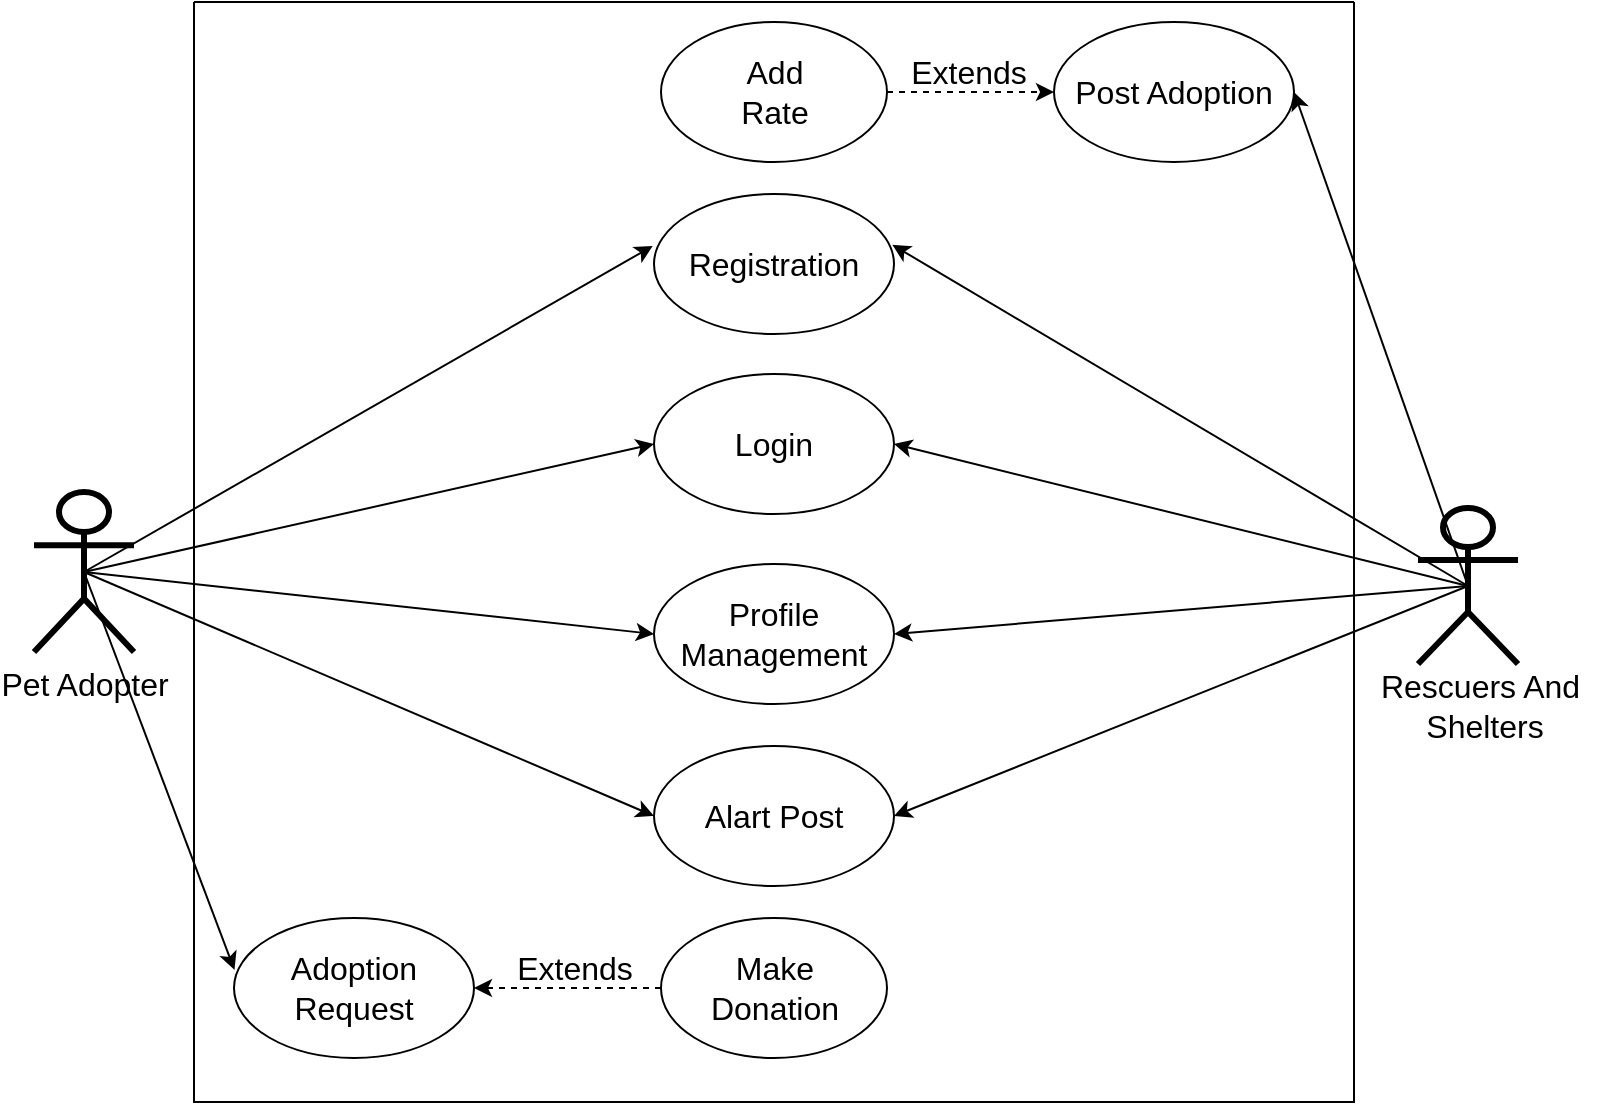 <mxfile version="24.8.2">
  <diagram name="Page-1" id="iItwbeEsly5htlvZs3Hi">
    <mxGraphModel dx="1221" dy="691" grid="1" gridSize="10" guides="1" tooltips="1" connect="1" arrows="1" fold="1" page="1" pageScale="1" pageWidth="850" pageHeight="1100" math="0" shadow="0">
      <root>
        <mxCell id="0" />
        <mxCell id="1" parent="0" />
        <mxCell id="F2MsQ0Wui_J0K2cwTOOP-1" value="&lt;font style=&quot;font-size: 16px;&quot;&gt;Pet Adopter&lt;/font&gt;" style="shape=umlActor;verticalLabelPosition=bottom;verticalAlign=top;html=1;outlineConnect=0;strokeWidth=3;" parent="1" vertex="1">
          <mxGeometry x="40" y="295" width="50" height="80" as="geometry" />
        </mxCell>
        <mxCell id="F2MsQ0Wui_J0K2cwTOOP-5" value="&lt;blockquote style=&quot;margin: 0px 0px 0px 40px; border: none; padding: 0px; line-height: 40%;&quot;&gt;&lt;p style=&quot;line-height: 40%;&quot; data-pm-slice=&quot;0 0 []&quot;&gt;&lt;br&gt;&lt;/p&gt;&lt;/blockquote&gt;" style="shape=umlActor;verticalLabelPosition=bottom;verticalAlign=top;html=1;outlineConnect=0;strokeWidth=3;align=center;" parent="1" vertex="1">
          <mxGeometry x="732" y="303" width="50" height="78" as="geometry" />
        </mxCell>
        <mxCell id="F2MsQ0Wui_J0K2cwTOOP-6" value="&lt;p style=&quot;line-height: 20%; font-size: 16px;&quot; data-pm-slice=&quot;0 0 []&quot;&gt;&lt;font style=&quot;font-size: 16px;&quot;&gt;Rescuers And&amp;nbsp;&lt;/font&gt;&lt;/p&gt;&lt;p style=&quot;line-height: 20%; font-size: 16px;&quot; data-pm-slice=&quot;0 0 []&quot;&gt;&lt;font style=&quot;font-size: 16px;&quot;&gt;Shelters&lt;/font&gt;&lt;/p&gt;" style="text;html=1;align=center;verticalAlign=middle;resizable=0;points=[];autosize=1;strokeColor=none;fillColor=none;" parent="1" vertex="1">
          <mxGeometry x="700" y="367" width="130" height="70" as="geometry" />
        </mxCell>
        <mxCell id="F2MsQ0Wui_J0K2cwTOOP-14" value="" style="swimlane;startSize=0;" parent="1" vertex="1">
          <mxGeometry x="120" y="50" width="580" height="550" as="geometry" />
        </mxCell>
        <mxCell id="F2MsQ0Wui_J0K2cwTOOP-11" value="&lt;font style=&quot;font-size: 16px;&quot;&gt;Login&lt;/font&gt;" style="ellipse;whiteSpace=wrap;html=1;" parent="F2MsQ0Wui_J0K2cwTOOP-14" vertex="1">
          <mxGeometry x="230" y="186" width="120" height="70" as="geometry" />
        </mxCell>
        <mxCell id="F2MsQ0Wui_J0K2cwTOOP-10" value="&lt;font style=&quot;font-size: 16px;&quot;&gt;Registration&lt;/font&gt;" style="ellipse;whiteSpace=wrap;html=1;" parent="F2MsQ0Wui_J0K2cwTOOP-14" vertex="1">
          <mxGeometry x="230" y="96" width="120" height="70" as="geometry" />
        </mxCell>
        <mxCell id="F2MsQ0Wui_J0K2cwTOOP-25" value="&lt;font style=&quot;font-size: 16px;&quot;&gt;Profile Management&lt;/font&gt;" style="ellipse;whiteSpace=wrap;html=1;" parent="F2MsQ0Wui_J0K2cwTOOP-14" vertex="1">
          <mxGeometry x="230" y="281" width="120" height="70" as="geometry" />
        </mxCell>
        <mxCell id="F2MsQ0Wui_J0K2cwTOOP-26" value="&lt;font style=&quot;font-size: 16px;&quot;&gt;Post Adoption&lt;/font&gt;" style="ellipse;whiteSpace=wrap;html=1;" parent="F2MsQ0Wui_J0K2cwTOOP-14" vertex="1">
          <mxGeometry x="430" y="10" width="120" height="70" as="geometry" />
        </mxCell>
        <mxCell id="F2MsQ0Wui_J0K2cwTOOP-27" value="&lt;font style=&quot;font-size: 16px;&quot;&gt;Adoption Request&lt;/font&gt;" style="ellipse;whiteSpace=wrap;html=1;" parent="F2MsQ0Wui_J0K2cwTOOP-14" vertex="1">
          <mxGeometry x="20" y="458" width="120" height="70" as="geometry" />
        </mxCell>
        <mxCell id="F2MsQ0Wui_J0K2cwTOOP-34" value="&lt;font style=&quot;font-size: 16px;&quot;&gt;Alart Post&lt;/font&gt;" style="ellipse;whiteSpace=wrap;html=1;" parent="F2MsQ0Wui_J0K2cwTOOP-14" vertex="1">
          <mxGeometry x="230" y="372" width="120" height="70" as="geometry" />
        </mxCell>
        <mxCell id="F2MsQ0Wui_J0K2cwTOOP-50" value="&lt;font style=&quot;font-size: 16px;&quot;&gt;Make&lt;/font&gt;&lt;div&gt;&lt;font style=&quot;font-size: 16px;&quot;&gt;Donation&lt;/font&gt;&lt;/div&gt;" style="ellipse;whiteSpace=wrap;html=1;" parent="F2MsQ0Wui_J0K2cwTOOP-14" vertex="1">
          <mxGeometry x="233.5" y="458" width="113" height="70" as="geometry" />
        </mxCell>
        <mxCell id="F2MsQ0Wui_J0K2cwTOOP-51" value="" style="endArrow=classic;html=1;rounded=0;entryX=1;entryY=0.5;entryDx=0;entryDy=0;exitX=0;exitY=0.5;exitDx=0;exitDy=0;dashed=1;" parent="F2MsQ0Wui_J0K2cwTOOP-14" source="F2MsQ0Wui_J0K2cwTOOP-50" target="F2MsQ0Wui_J0K2cwTOOP-27" edge="1">
          <mxGeometry width="50" height="50" relative="1" as="geometry">
            <mxPoint x="310" y="330" as="sourcePoint" />
            <mxPoint x="360" y="280" as="targetPoint" />
          </mxGeometry>
        </mxCell>
        <mxCell id="F2MsQ0Wui_J0K2cwTOOP-52" value="&lt;font style=&quot;font-size: 16px;&quot;&gt;Extends&lt;/font&gt;" style="text;html=1;align=center;verticalAlign=middle;resizable=0;points=[];autosize=1;strokeColor=none;fillColor=none;" parent="F2MsQ0Wui_J0K2cwTOOP-14" vertex="1">
          <mxGeometry x="150" y="468" width="80" height="30" as="geometry" />
        </mxCell>
        <mxCell id="c9QIoxScYRWfr0GWt4-x-1" value="&lt;font style=&quot;font-size: 16px;&quot;&gt;Add&lt;/font&gt;&lt;div&gt;&lt;font style=&quot;font-size: 16px;&quot;&gt;Rate&lt;/font&gt;&lt;/div&gt;" style="ellipse;whiteSpace=wrap;html=1;" parent="F2MsQ0Wui_J0K2cwTOOP-14" vertex="1">
          <mxGeometry x="233.5" y="10" width="113" height="70" as="geometry" />
        </mxCell>
        <mxCell id="c9QIoxScYRWfr0GWt4-x-2" value="&lt;font style=&quot;font-size: 16px;&quot;&gt;Extends&lt;/font&gt;" style="text;html=1;align=center;verticalAlign=middle;resizable=0;points=[];autosize=1;strokeColor=none;fillColor=none;" parent="F2MsQ0Wui_J0K2cwTOOP-14" vertex="1">
          <mxGeometry x="347" y="20" width="80" height="30" as="geometry" />
        </mxCell>
        <mxCell id="c9QIoxScYRWfr0GWt4-x-3" value="" style="endArrow=classic;html=1;rounded=0;entryX=0;entryY=0.5;entryDx=0;entryDy=0;exitX=1;exitY=0.5;exitDx=0;exitDy=0;dashed=1;" parent="F2MsQ0Wui_J0K2cwTOOP-14" source="c9QIoxScYRWfr0GWt4-x-1" target="F2MsQ0Wui_J0K2cwTOOP-26" edge="1">
          <mxGeometry width="50" height="50" relative="1" as="geometry">
            <mxPoint x="370" y="116" as="sourcePoint" />
            <mxPoint x="420" y="66" as="targetPoint" />
          </mxGeometry>
        </mxCell>
        <mxCell id="F2MsQ0Wui_J0K2cwTOOP-22" value="" style="endArrow=classic;html=1;rounded=0;exitX=0.5;exitY=0.5;exitDx=0;exitDy=0;exitPerimeter=0;entryX=0.993;entryY=0.363;entryDx=0;entryDy=0;entryPerimeter=0;" parent="1" source="F2MsQ0Wui_J0K2cwTOOP-5" target="F2MsQ0Wui_J0K2cwTOOP-10" edge="1">
          <mxGeometry width="50" height="50" relative="1" as="geometry">
            <mxPoint x="480" y="290" as="sourcePoint" />
            <mxPoint x="530" y="240" as="targetPoint" />
          </mxGeometry>
        </mxCell>
        <mxCell id="F2MsQ0Wui_J0K2cwTOOP-20" value="" style="endArrow=classic;html=1;rounded=0;entryX=-0.005;entryY=0.371;entryDx=0;entryDy=0;entryPerimeter=0;exitX=0.5;exitY=0.5;exitDx=0;exitDy=0;exitPerimeter=0;" parent="1" source="F2MsQ0Wui_J0K2cwTOOP-1" target="F2MsQ0Wui_J0K2cwTOOP-10" edge="1">
          <mxGeometry width="50" height="50" relative="1" as="geometry">
            <mxPoint x="293" y="319" as="sourcePoint" />
            <mxPoint x="343" y="269" as="targetPoint" />
          </mxGeometry>
        </mxCell>
        <mxCell id="F2MsQ0Wui_J0K2cwTOOP-23" value="" style="endArrow=classic;html=1;rounded=0;entryX=0;entryY=0.5;entryDx=0;entryDy=0;exitX=0.5;exitY=0.5;exitDx=0;exitDy=0;exitPerimeter=0;" parent="1" source="F2MsQ0Wui_J0K2cwTOOP-1" target="F2MsQ0Wui_J0K2cwTOOP-11" edge="1">
          <mxGeometry width="50" height="50" relative="1" as="geometry">
            <mxPoint x="430" y="400" as="sourcePoint" />
            <mxPoint x="480" y="350" as="targetPoint" />
          </mxGeometry>
        </mxCell>
        <mxCell id="F2MsQ0Wui_J0K2cwTOOP-24" value="" style="endArrow=classic;html=1;rounded=0;entryX=1;entryY=0.5;entryDx=0;entryDy=0;exitX=0.5;exitY=0.5;exitDx=0;exitDy=0;exitPerimeter=0;" parent="1" source="F2MsQ0Wui_J0K2cwTOOP-5" target="F2MsQ0Wui_J0K2cwTOOP-11" edge="1">
          <mxGeometry width="50" height="50" relative="1" as="geometry">
            <mxPoint x="430" y="400" as="sourcePoint" />
            <mxPoint x="480" y="350" as="targetPoint" />
          </mxGeometry>
        </mxCell>
        <mxCell id="F2MsQ0Wui_J0K2cwTOOP-35" value="" style="endArrow=classic;html=1;rounded=0;entryX=0.002;entryY=0.371;entryDx=0;entryDy=0;entryPerimeter=0;exitX=0.5;exitY=0.5;exitDx=0;exitDy=0;exitPerimeter=0;" parent="1" source="F2MsQ0Wui_J0K2cwTOOP-1" target="F2MsQ0Wui_J0K2cwTOOP-27" edge="1">
          <mxGeometry width="50" height="50" relative="1" as="geometry">
            <mxPoint x="460" y="360" as="sourcePoint" />
            <mxPoint x="510" y="310" as="targetPoint" />
          </mxGeometry>
        </mxCell>
        <mxCell id="F2MsQ0Wui_J0K2cwTOOP-36" value="" style="endArrow=classic;html=1;rounded=0;entryX=0;entryY=0.5;entryDx=0;entryDy=0;exitX=0.5;exitY=0.5;exitDx=0;exitDy=0;exitPerimeter=0;" parent="1" source="F2MsQ0Wui_J0K2cwTOOP-1" target="F2MsQ0Wui_J0K2cwTOOP-25" edge="1">
          <mxGeometry width="50" height="50" relative="1" as="geometry">
            <mxPoint x="460" y="360" as="sourcePoint" />
            <mxPoint x="510" y="310" as="targetPoint" />
          </mxGeometry>
        </mxCell>
        <mxCell id="F2MsQ0Wui_J0K2cwTOOP-37" value="" style="endArrow=classic;html=1;rounded=0;entryX=1;entryY=0.5;entryDx=0;entryDy=0;exitX=0.5;exitY=0.5;exitDx=0;exitDy=0;exitPerimeter=0;" parent="1" source="F2MsQ0Wui_J0K2cwTOOP-5" target="F2MsQ0Wui_J0K2cwTOOP-26" edge="1">
          <mxGeometry width="50" height="50" relative="1" as="geometry">
            <mxPoint x="460" y="360" as="sourcePoint" />
            <mxPoint x="510" y="310" as="targetPoint" />
          </mxGeometry>
        </mxCell>
        <mxCell id="F2MsQ0Wui_J0K2cwTOOP-38" value="" style="endArrow=classic;html=1;rounded=0;entryX=0;entryY=0.5;entryDx=0;entryDy=0;exitX=0.5;exitY=0.5;exitDx=0;exitDy=0;exitPerimeter=0;" parent="1" source="F2MsQ0Wui_J0K2cwTOOP-1" target="F2MsQ0Wui_J0K2cwTOOP-34" edge="1">
          <mxGeometry width="50" height="50" relative="1" as="geometry">
            <mxPoint x="460" y="360" as="sourcePoint" />
            <mxPoint x="510" y="310" as="targetPoint" />
          </mxGeometry>
        </mxCell>
        <mxCell id="F2MsQ0Wui_J0K2cwTOOP-39" value="" style="endArrow=classic;html=1;rounded=0;entryX=1;entryY=0.5;entryDx=0;entryDy=0;exitX=0.5;exitY=0.5;exitDx=0;exitDy=0;exitPerimeter=0;" parent="1" source="F2MsQ0Wui_J0K2cwTOOP-5" target="F2MsQ0Wui_J0K2cwTOOP-34" edge="1">
          <mxGeometry width="50" height="50" relative="1" as="geometry">
            <mxPoint x="460" y="360" as="sourcePoint" />
            <mxPoint x="510" y="310" as="targetPoint" />
          </mxGeometry>
        </mxCell>
        <mxCell id="F2MsQ0Wui_J0K2cwTOOP-40" value="" style="endArrow=classic;html=1;rounded=0;exitX=0.5;exitY=0.5;exitDx=0;exitDy=0;exitPerimeter=0;entryX=1;entryY=0.5;entryDx=0;entryDy=0;" parent="1" source="F2MsQ0Wui_J0K2cwTOOP-5" target="F2MsQ0Wui_J0K2cwTOOP-25" edge="1">
          <mxGeometry width="50" height="50" relative="1" as="geometry">
            <mxPoint x="460" y="360" as="sourcePoint" />
            <mxPoint x="510" y="310" as="targetPoint" />
          </mxGeometry>
        </mxCell>
      </root>
    </mxGraphModel>
  </diagram>
</mxfile>
